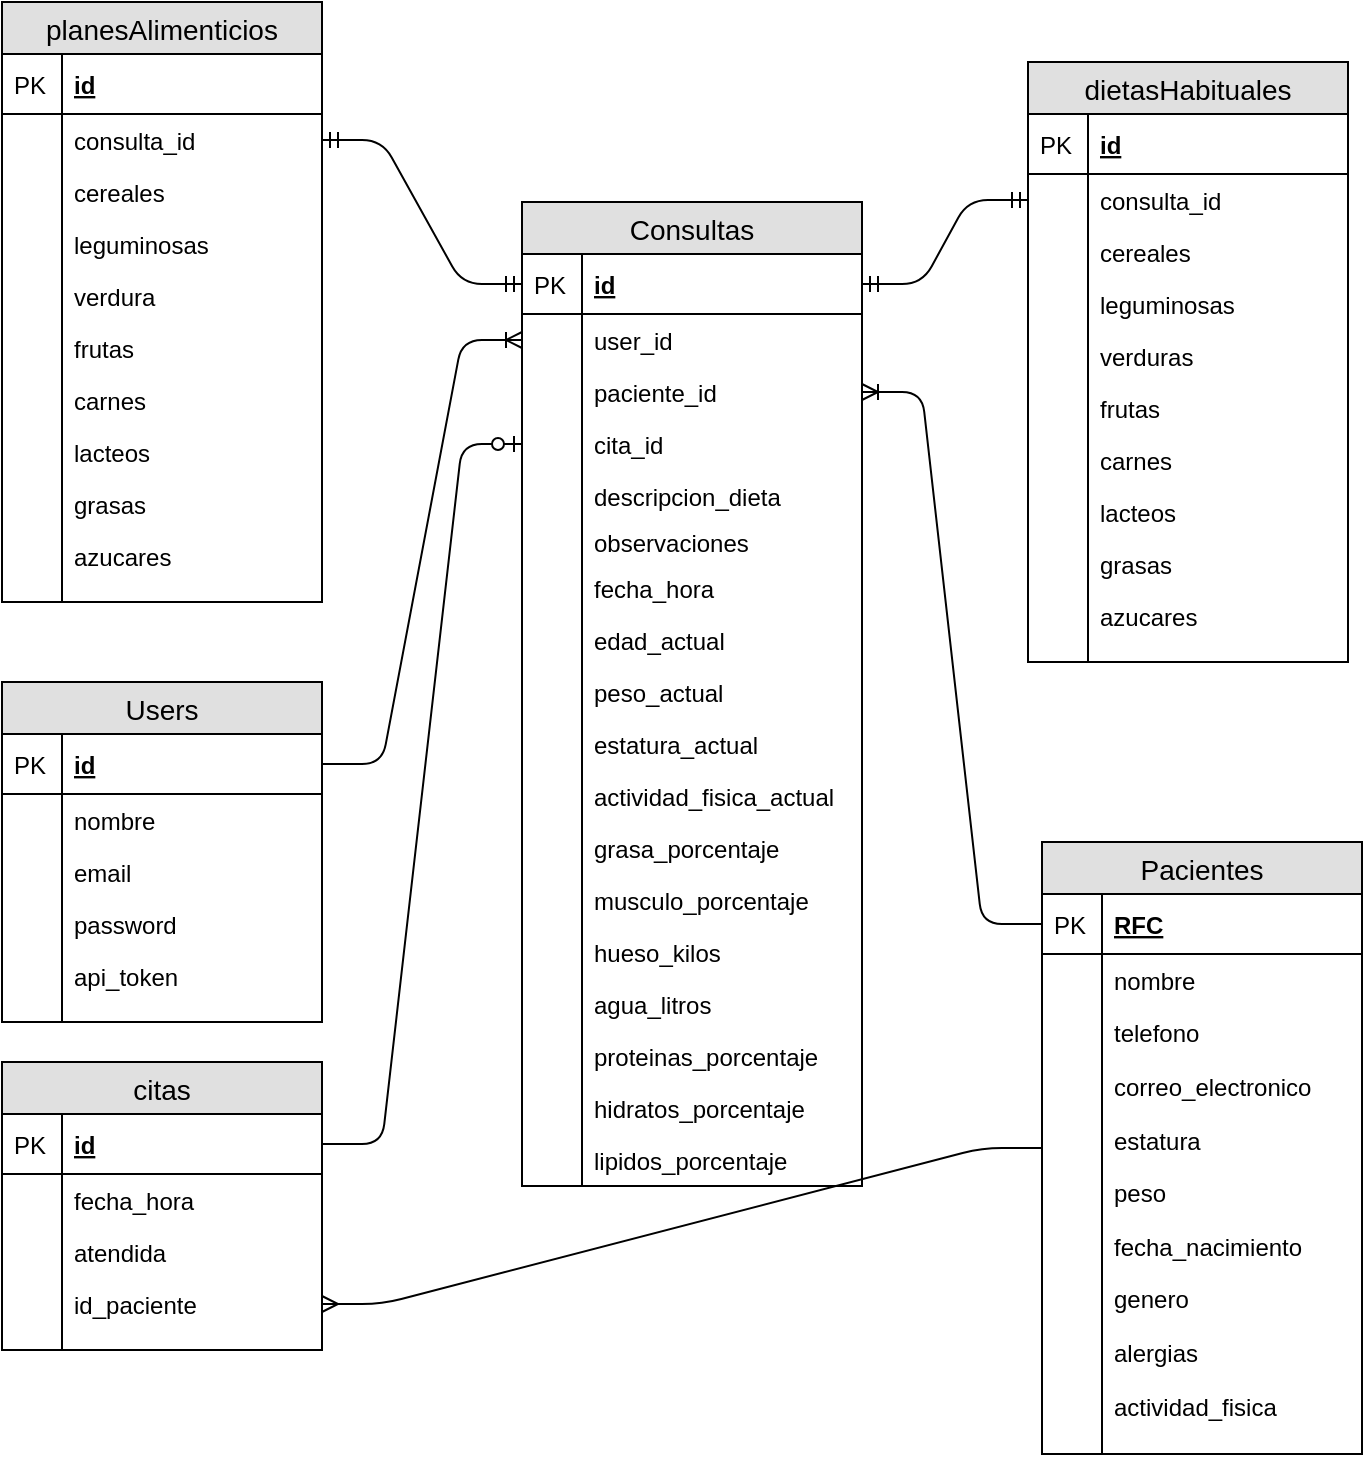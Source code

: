 <mxfile version="12.4.7" type="gitlab">
  <diagram id="oVE6bmWussB_9HKteIKD" name="Page-1">
    <mxGraphModel dx="868" dy="492" grid="1" gridSize="10" guides="1" tooltips="1" connect="1" arrows="1" fold="1" page="1" pageScale="1" pageWidth="827" pageHeight="1169" math="0" shadow="0">
      <root>
        <mxCell id="0"/>
        <mxCell id="1" parent="0"/>
        <mxCell id="abFm9yk0dOPrLD0_e7VD-5" value="Users" style="swimlane;fontStyle=0;childLayout=stackLayout;horizontal=1;startSize=26;fillColor=#e0e0e0;horizontalStack=0;resizeParent=1;resizeParentMax=0;resizeLast=0;collapsible=1;marginBottom=0;swimlaneFillColor=#ffffff;align=center;fontSize=14;" parent="1" vertex="1">
          <mxGeometry x="120" y="350" width="160" height="170" as="geometry"/>
        </mxCell>
        <mxCell id="abFm9yk0dOPrLD0_e7VD-6" value="id" style="shape=partialRectangle;top=0;left=0;right=0;bottom=1;align=left;verticalAlign=middle;fillColor=none;spacingLeft=34;spacingRight=4;overflow=hidden;rotatable=0;points=[[0,0.5],[1,0.5]];portConstraint=eastwest;dropTarget=0;fontStyle=5;fontSize=12;" parent="abFm9yk0dOPrLD0_e7VD-5" vertex="1">
          <mxGeometry y="26" width="160" height="30" as="geometry"/>
        </mxCell>
        <mxCell id="abFm9yk0dOPrLD0_e7VD-7" value="PK" style="shape=partialRectangle;top=0;left=0;bottom=0;fillColor=none;align=left;verticalAlign=middle;spacingLeft=4;spacingRight=4;overflow=hidden;rotatable=0;points=[];portConstraint=eastwest;part=1;fontSize=12;" parent="abFm9yk0dOPrLD0_e7VD-6" vertex="1" connectable="0">
          <mxGeometry width="30" height="30" as="geometry"/>
        </mxCell>
        <mxCell id="abFm9yk0dOPrLD0_e7VD-8" value="nombre" style="shape=partialRectangle;top=0;left=0;right=0;bottom=0;align=left;verticalAlign=top;fillColor=none;spacingLeft=34;spacingRight=4;overflow=hidden;rotatable=0;points=[[0,0.5],[1,0.5]];portConstraint=eastwest;dropTarget=0;fontSize=12;" parent="abFm9yk0dOPrLD0_e7VD-5" vertex="1">
          <mxGeometry y="56" width="160" height="26" as="geometry"/>
        </mxCell>
        <mxCell id="abFm9yk0dOPrLD0_e7VD-9" value="" style="shape=partialRectangle;top=0;left=0;bottom=0;fillColor=none;align=left;verticalAlign=top;spacingLeft=4;spacingRight=4;overflow=hidden;rotatable=0;points=[];portConstraint=eastwest;part=1;fontSize=12;" parent="abFm9yk0dOPrLD0_e7VD-8" vertex="1" connectable="0">
          <mxGeometry width="30" height="26" as="geometry"/>
        </mxCell>
        <mxCell id="abFm9yk0dOPrLD0_e7VD-10" value="email" style="shape=partialRectangle;top=0;left=0;right=0;bottom=0;align=left;verticalAlign=top;fillColor=none;spacingLeft=34;spacingRight=4;overflow=hidden;rotatable=0;points=[[0,0.5],[1,0.5]];portConstraint=eastwest;dropTarget=0;fontSize=12;" parent="abFm9yk0dOPrLD0_e7VD-5" vertex="1">
          <mxGeometry y="82" width="160" height="26" as="geometry"/>
        </mxCell>
        <mxCell id="abFm9yk0dOPrLD0_e7VD-11" value="" style="shape=partialRectangle;top=0;left=0;bottom=0;fillColor=none;align=left;verticalAlign=top;spacingLeft=4;spacingRight=4;overflow=hidden;rotatable=0;points=[];portConstraint=eastwest;part=1;fontSize=12;" parent="abFm9yk0dOPrLD0_e7VD-10" vertex="1" connectable="0">
          <mxGeometry width="30" height="26" as="geometry"/>
        </mxCell>
        <mxCell id="abFm9yk0dOPrLD0_e7VD-16" value="password" style="shape=partialRectangle;top=0;left=0;right=0;bottom=0;align=left;verticalAlign=top;fillColor=none;spacingLeft=34;spacingRight=4;overflow=hidden;rotatable=0;points=[[0,0.5],[1,0.5]];portConstraint=eastwest;dropTarget=0;fontSize=12;" parent="abFm9yk0dOPrLD0_e7VD-5" vertex="1">
          <mxGeometry y="108" width="160" height="26" as="geometry"/>
        </mxCell>
        <mxCell id="abFm9yk0dOPrLD0_e7VD-17" value="" style="shape=partialRectangle;top=0;left=0;bottom=0;fillColor=none;align=left;verticalAlign=top;spacingLeft=4;spacingRight=4;overflow=hidden;rotatable=0;points=[];portConstraint=eastwest;part=1;fontSize=12;" parent="abFm9yk0dOPrLD0_e7VD-16" vertex="1" connectable="0">
          <mxGeometry width="30" height="26" as="geometry"/>
        </mxCell>
        <mxCell id="abFm9yk0dOPrLD0_e7VD-12" value="api_token" style="shape=partialRectangle;top=0;left=0;right=0;bottom=0;align=left;verticalAlign=top;fillColor=none;spacingLeft=34;spacingRight=4;overflow=hidden;rotatable=0;points=[[0,0.5],[1,0.5]];portConstraint=eastwest;dropTarget=0;fontSize=12;" parent="abFm9yk0dOPrLD0_e7VD-5" vertex="1">
          <mxGeometry y="134" width="160" height="26" as="geometry"/>
        </mxCell>
        <mxCell id="abFm9yk0dOPrLD0_e7VD-13" value="" style="shape=partialRectangle;top=0;left=0;bottom=0;fillColor=none;align=left;verticalAlign=top;spacingLeft=4;spacingRight=4;overflow=hidden;rotatable=0;points=[];portConstraint=eastwest;part=1;fontSize=12;" parent="abFm9yk0dOPrLD0_e7VD-12" vertex="1" connectable="0">
          <mxGeometry width="30" height="26" as="geometry"/>
        </mxCell>
        <mxCell id="abFm9yk0dOPrLD0_e7VD-14" value="" style="shape=partialRectangle;top=0;left=0;right=0;bottom=0;align=left;verticalAlign=top;fillColor=none;spacingLeft=34;spacingRight=4;overflow=hidden;rotatable=0;points=[[0,0.5],[1,0.5]];portConstraint=eastwest;dropTarget=0;fontSize=12;" parent="abFm9yk0dOPrLD0_e7VD-5" vertex="1">
          <mxGeometry y="160" width="160" height="10" as="geometry"/>
        </mxCell>
        <mxCell id="abFm9yk0dOPrLD0_e7VD-15" value="" style="shape=partialRectangle;top=0;left=0;bottom=0;fillColor=none;align=left;verticalAlign=top;spacingLeft=4;spacingRight=4;overflow=hidden;rotatable=0;points=[];portConstraint=eastwest;part=1;fontSize=12;" parent="abFm9yk0dOPrLD0_e7VD-14" vertex="1" connectable="0">
          <mxGeometry width="30" height="10" as="geometry"/>
        </mxCell>
        <mxCell id="abFm9yk0dOPrLD0_e7VD-18" value="Pacientes" style="swimlane;fontStyle=0;childLayout=stackLayout;horizontal=1;startSize=26;fillColor=#e0e0e0;horizontalStack=0;resizeParent=1;resizeParentMax=0;resizeLast=0;collapsible=1;marginBottom=0;swimlaneFillColor=#ffffff;align=center;fontSize=14;" parent="1" vertex="1">
          <mxGeometry x="640" y="430" width="160" height="306" as="geometry"/>
        </mxCell>
        <mxCell id="abFm9yk0dOPrLD0_e7VD-19" value="RFC" style="shape=partialRectangle;top=0;left=0;right=0;bottom=1;align=left;verticalAlign=middle;fillColor=none;spacingLeft=34;spacingRight=4;overflow=hidden;rotatable=0;points=[[0,0.5],[1,0.5]];portConstraint=eastwest;dropTarget=0;fontStyle=5;fontSize=12;" parent="abFm9yk0dOPrLD0_e7VD-18" vertex="1">
          <mxGeometry y="26" width="160" height="30" as="geometry"/>
        </mxCell>
        <mxCell id="abFm9yk0dOPrLD0_e7VD-20" value="PK" style="shape=partialRectangle;top=0;left=0;bottom=0;fillColor=none;align=left;verticalAlign=middle;spacingLeft=4;spacingRight=4;overflow=hidden;rotatable=0;points=[];portConstraint=eastwest;part=1;fontSize=12;" parent="abFm9yk0dOPrLD0_e7VD-19" vertex="1" connectable="0">
          <mxGeometry width="30" height="30" as="geometry"/>
        </mxCell>
        <mxCell id="abFm9yk0dOPrLD0_e7VD-21" value="nombre" style="shape=partialRectangle;top=0;left=0;right=0;bottom=0;align=left;verticalAlign=top;fillColor=none;spacingLeft=34;spacingRight=4;overflow=hidden;rotatable=0;points=[[0,0.5],[1,0.5]];portConstraint=eastwest;dropTarget=0;fontSize=12;" parent="abFm9yk0dOPrLD0_e7VD-18" vertex="1">
          <mxGeometry y="56" width="160" height="26" as="geometry"/>
        </mxCell>
        <mxCell id="abFm9yk0dOPrLD0_e7VD-22" value="" style="shape=partialRectangle;top=0;left=0;bottom=0;fillColor=none;align=left;verticalAlign=top;spacingLeft=4;spacingRight=4;overflow=hidden;rotatable=0;points=[];portConstraint=eastwest;part=1;fontSize=12;" parent="abFm9yk0dOPrLD0_e7VD-21" vertex="1" connectable="0">
          <mxGeometry width="30" height="26" as="geometry"/>
        </mxCell>
        <mxCell id="xMoSomRNT0wjGnmB1qVc-29" value="telefono" style="shape=partialRectangle;top=0;left=0;right=0;bottom=0;align=left;verticalAlign=top;fillColor=none;spacingLeft=34;spacingRight=4;overflow=hidden;rotatable=0;points=[[0,0.5],[1,0.5]];portConstraint=eastwest;dropTarget=0;fontSize=12;" parent="abFm9yk0dOPrLD0_e7VD-18" vertex="1">
          <mxGeometry y="82" width="160" height="27" as="geometry"/>
        </mxCell>
        <mxCell id="xMoSomRNT0wjGnmB1qVc-30" value="" style="shape=partialRectangle;top=0;left=0;bottom=0;fillColor=none;align=left;verticalAlign=top;spacingLeft=4;spacingRight=4;overflow=hidden;rotatable=0;points=[];portConstraint=eastwest;part=1;fontSize=12;" parent="xMoSomRNT0wjGnmB1qVc-29" vertex="1" connectable="0">
          <mxGeometry width="30" height="26" as="geometry"/>
        </mxCell>
        <mxCell id="xMoSomRNT0wjGnmB1qVc-31" value="correo_electronico" style="shape=partialRectangle;top=0;left=0;right=0;bottom=0;align=left;verticalAlign=top;fillColor=none;spacingLeft=34;spacingRight=4;overflow=hidden;rotatable=0;points=[[0,0.5],[1,0.5]];portConstraint=eastwest;dropTarget=0;fontSize=12;" parent="abFm9yk0dOPrLD0_e7VD-18" vertex="1">
          <mxGeometry y="109" width="160" height="27" as="geometry"/>
        </mxCell>
        <mxCell id="xMoSomRNT0wjGnmB1qVc-32" value="" style="shape=partialRectangle;top=0;left=0;bottom=0;fillColor=none;align=left;verticalAlign=top;spacingLeft=4;spacingRight=4;overflow=hidden;rotatable=0;points=[];portConstraint=eastwest;part=1;fontSize=12;" parent="xMoSomRNT0wjGnmB1qVc-31" vertex="1" connectable="0">
          <mxGeometry width="30" height="26" as="geometry"/>
        </mxCell>
        <mxCell id="abFm9yk0dOPrLD0_e7VD-23" value="estatura" style="shape=partialRectangle;top=0;left=0;right=0;bottom=0;align=left;verticalAlign=top;fillColor=none;spacingLeft=34;spacingRight=4;overflow=hidden;rotatable=0;points=[[0,0.5],[1,0.5]];portConstraint=eastwest;dropTarget=0;fontSize=12;" parent="abFm9yk0dOPrLD0_e7VD-18" vertex="1">
          <mxGeometry y="136" width="160" height="26" as="geometry"/>
        </mxCell>
        <mxCell id="abFm9yk0dOPrLD0_e7VD-24" value="" style="shape=partialRectangle;top=0;left=0;bottom=0;fillColor=none;align=left;verticalAlign=top;spacingLeft=4;spacingRight=4;overflow=hidden;rotatable=0;points=[];portConstraint=eastwest;part=1;fontSize=12;" parent="abFm9yk0dOPrLD0_e7VD-23" vertex="1" connectable="0">
          <mxGeometry width="30" height="26" as="geometry"/>
        </mxCell>
        <mxCell id="abFm9yk0dOPrLD0_e7VD-25" value="peso" style="shape=partialRectangle;top=0;left=0;right=0;bottom=0;align=left;verticalAlign=top;fillColor=none;spacingLeft=34;spacingRight=4;overflow=hidden;rotatable=0;points=[[0,0.5],[1,0.5]];portConstraint=eastwest;dropTarget=0;fontSize=12;" parent="abFm9yk0dOPrLD0_e7VD-18" vertex="1">
          <mxGeometry y="162" width="160" height="27" as="geometry"/>
        </mxCell>
        <mxCell id="abFm9yk0dOPrLD0_e7VD-26" value="" style="shape=partialRectangle;top=0;left=0;bottom=0;fillColor=none;align=left;verticalAlign=top;spacingLeft=4;spacingRight=4;overflow=hidden;rotatable=0;points=[];portConstraint=eastwest;part=1;fontSize=12;" parent="abFm9yk0dOPrLD0_e7VD-25" vertex="1" connectable="0">
          <mxGeometry width="30" height="26" as="geometry"/>
        </mxCell>
        <mxCell id="abFm9yk0dOPrLD0_e7VD-54" value="fecha_nacimiento" style="shape=partialRectangle;top=0;left=0;right=0;bottom=0;align=left;verticalAlign=top;fillColor=none;spacingLeft=34;spacingRight=4;overflow=hidden;rotatable=0;points=[[0,0.5],[1,0.5]];portConstraint=eastwest;dropTarget=0;fontSize=12;" parent="abFm9yk0dOPrLD0_e7VD-18" vertex="1">
          <mxGeometry y="189" width="160" height="26" as="geometry"/>
        </mxCell>
        <mxCell id="abFm9yk0dOPrLD0_e7VD-55" value="" style="shape=partialRectangle;top=0;left=0;bottom=0;fillColor=none;align=left;verticalAlign=top;spacingLeft=4;spacingRight=4;overflow=hidden;rotatable=0;points=[];portConstraint=eastwest;part=1;fontSize=12;" parent="abFm9yk0dOPrLD0_e7VD-54" vertex="1" connectable="0">
          <mxGeometry width="30" height="26" as="geometry"/>
        </mxCell>
        <mxCell id="abFm9yk0dOPrLD0_e7VD-64" value="genero" style="shape=partialRectangle;top=0;left=0;right=0;bottom=0;align=left;verticalAlign=top;fillColor=none;spacingLeft=34;spacingRight=4;overflow=hidden;rotatable=0;points=[[0,0.5],[1,0.5]];portConstraint=eastwest;dropTarget=0;fontSize=12;" parent="abFm9yk0dOPrLD0_e7VD-18" vertex="1">
          <mxGeometry y="215" width="160" height="27" as="geometry"/>
        </mxCell>
        <mxCell id="abFm9yk0dOPrLD0_e7VD-65" value="" style="shape=partialRectangle;top=0;left=0;bottom=0;fillColor=none;align=left;verticalAlign=top;spacingLeft=4;spacingRight=4;overflow=hidden;rotatable=0;points=[];portConstraint=eastwest;part=1;fontSize=12;" parent="abFm9yk0dOPrLD0_e7VD-64" vertex="1" connectable="0">
          <mxGeometry width="30" height="26" as="geometry"/>
        </mxCell>
        <mxCell id="abFm9yk0dOPrLD0_e7VD-68" value="alergias" style="shape=partialRectangle;top=0;left=0;right=0;bottom=0;align=left;verticalAlign=top;fillColor=none;spacingLeft=34;spacingRight=4;overflow=hidden;rotatable=0;points=[[0,0.5],[1,0.5]];portConstraint=eastwest;dropTarget=0;fontSize=12;" parent="abFm9yk0dOPrLD0_e7VD-18" vertex="1">
          <mxGeometry y="242" width="160" height="27" as="geometry"/>
        </mxCell>
        <mxCell id="abFm9yk0dOPrLD0_e7VD-69" value="" style="shape=partialRectangle;top=0;left=0;bottom=0;fillColor=none;align=left;verticalAlign=top;spacingLeft=4;spacingRight=4;overflow=hidden;rotatable=0;points=[];portConstraint=eastwest;part=1;fontSize=12;" parent="abFm9yk0dOPrLD0_e7VD-68" vertex="1" connectable="0">
          <mxGeometry width="30" height="26" as="geometry"/>
        </mxCell>
        <mxCell id="abFm9yk0dOPrLD0_e7VD-70" value="actividad_fisica" style="shape=partialRectangle;top=0;left=0;right=0;bottom=0;align=left;verticalAlign=top;fillColor=none;spacingLeft=34;spacingRight=4;overflow=hidden;rotatable=0;points=[[0,0.5],[1,0.5]];portConstraint=eastwest;dropTarget=0;fontSize=12;" parent="abFm9yk0dOPrLD0_e7VD-18" vertex="1">
          <mxGeometry y="269" width="160" height="27" as="geometry"/>
        </mxCell>
        <mxCell id="abFm9yk0dOPrLD0_e7VD-71" value="" style="shape=partialRectangle;top=0;left=0;bottom=0;fillColor=none;align=left;verticalAlign=top;spacingLeft=4;spacingRight=4;overflow=hidden;rotatable=0;points=[];portConstraint=eastwest;part=1;fontSize=12;" parent="abFm9yk0dOPrLD0_e7VD-70" vertex="1" connectable="0">
          <mxGeometry width="30" height="26" as="geometry"/>
        </mxCell>
        <mxCell id="abFm9yk0dOPrLD0_e7VD-27" value="" style="shape=partialRectangle;top=0;left=0;right=0;bottom=0;align=left;verticalAlign=top;fillColor=none;spacingLeft=34;spacingRight=4;overflow=hidden;rotatable=0;points=[[0,0.5],[1,0.5]];portConstraint=eastwest;dropTarget=0;fontSize=12;" parent="abFm9yk0dOPrLD0_e7VD-18" vertex="1">
          <mxGeometry y="296" width="160" height="10" as="geometry"/>
        </mxCell>
        <mxCell id="abFm9yk0dOPrLD0_e7VD-28" value="" style="shape=partialRectangle;top=0;left=0;bottom=0;fillColor=none;align=left;verticalAlign=top;spacingLeft=4;spacingRight=4;overflow=hidden;rotatable=0;points=[];portConstraint=eastwest;part=1;fontSize=12;" parent="abFm9yk0dOPrLD0_e7VD-27" vertex="1" connectable="0">
          <mxGeometry width="30" height="10" as="geometry"/>
        </mxCell>
        <mxCell id="abFm9yk0dOPrLD0_e7VD-29" value="citas" style="swimlane;fontStyle=0;childLayout=stackLayout;horizontal=1;startSize=26;fillColor=#e0e0e0;horizontalStack=0;resizeParent=1;resizeParentMax=0;resizeLast=0;collapsible=1;marginBottom=0;swimlaneFillColor=#ffffff;align=center;fontSize=14;" parent="1" vertex="1">
          <mxGeometry x="120" y="540" width="160" height="144" as="geometry"/>
        </mxCell>
        <mxCell id="abFm9yk0dOPrLD0_e7VD-30" value="id" style="shape=partialRectangle;top=0;left=0;right=0;bottom=1;align=left;verticalAlign=middle;fillColor=none;spacingLeft=34;spacingRight=4;overflow=hidden;rotatable=0;points=[[0,0.5],[1,0.5]];portConstraint=eastwest;dropTarget=0;fontStyle=5;fontSize=12;" parent="abFm9yk0dOPrLD0_e7VD-29" vertex="1">
          <mxGeometry y="26" width="160" height="30" as="geometry"/>
        </mxCell>
        <mxCell id="abFm9yk0dOPrLD0_e7VD-31" value="PK" style="shape=partialRectangle;top=0;left=0;bottom=0;fillColor=none;align=left;verticalAlign=middle;spacingLeft=4;spacingRight=4;overflow=hidden;rotatable=0;points=[];portConstraint=eastwest;part=1;fontSize=12;" parent="abFm9yk0dOPrLD0_e7VD-30" vertex="1" connectable="0">
          <mxGeometry width="30" height="30" as="geometry"/>
        </mxCell>
        <mxCell id="abFm9yk0dOPrLD0_e7VD-32" value="fecha_hora" style="shape=partialRectangle;top=0;left=0;right=0;bottom=0;align=left;verticalAlign=top;fillColor=none;spacingLeft=34;spacingRight=4;overflow=hidden;rotatable=0;points=[[0,0.5],[1,0.5]];portConstraint=eastwest;dropTarget=0;fontSize=12;" parent="abFm9yk0dOPrLD0_e7VD-29" vertex="1">
          <mxGeometry y="56" width="160" height="26" as="geometry"/>
        </mxCell>
        <mxCell id="abFm9yk0dOPrLD0_e7VD-33" value="" style="shape=partialRectangle;top=0;left=0;bottom=0;fillColor=none;align=left;verticalAlign=top;spacingLeft=4;spacingRight=4;overflow=hidden;rotatable=0;points=[];portConstraint=eastwest;part=1;fontSize=12;" parent="abFm9yk0dOPrLD0_e7VD-32" vertex="1" connectable="0">
          <mxGeometry width="30" height="26" as="geometry"/>
        </mxCell>
        <mxCell id="omJxepyDK9sCQlwdt8Rg-1" value="atendida" style="shape=partialRectangle;top=0;left=0;right=0;bottom=0;align=left;verticalAlign=top;fillColor=none;spacingLeft=34;spacingRight=4;overflow=hidden;rotatable=0;points=[[0,0.5],[1,0.5]];portConstraint=eastwest;dropTarget=0;fontSize=12;" parent="abFm9yk0dOPrLD0_e7VD-29" vertex="1">
          <mxGeometry y="82" width="160" height="26" as="geometry"/>
        </mxCell>
        <mxCell id="omJxepyDK9sCQlwdt8Rg-2" value="" style="shape=partialRectangle;top=0;left=0;bottom=0;fillColor=none;align=left;verticalAlign=top;spacingLeft=4;spacingRight=4;overflow=hidden;rotatable=0;points=[];portConstraint=eastwest;part=1;fontSize=12;" parent="omJxepyDK9sCQlwdt8Rg-1" vertex="1" connectable="0">
          <mxGeometry width="30" height="26" as="geometry"/>
        </mxCell>
        <mxCell id="abFm9yk0dOPrLD0_e7VD-34" value="id_paciente" style="shape=partialRectangle;top=0;left=0;right=0;bottom=0;align=left;verticalAlign=top;fillColor=none;spacingLeft=34;spacingRight=4;overflow=hidden;rotatable=0;points=[[0,0.5],[1,0.5]];portConstraint=eastwest;dropTarget=0;fontSize=12;" parent="abFm9yk0dOPrLD0_e7VD-29" vertex="1">
          <mxGeometry y="108" width="160" height="26" as="geometry"/>
        </mxCell>
        <mxCell id="abFm9yk0dOPrLD0_e7VD-35" value="" style="shape=partialRectangle;top=0;left=0;bottom=0;fillColor=none;align=left;verticalAlign=top;spacingLeft=4;spacingRight=4;overflow=hidden;rotatable=0;points=[];portConstraint=eastwest;part=1;fontSize=12;" parent="abFm9yk0dOPrLD0_e7VD-34" vertex="1" connectable="0">
          <mxGeometry width="30" height="26" as="geometry"/>
        </mxCell>
        <mxCell id="abFm9yk0dOPrLD0_e7VD-38" value="" style="shape=partialRectangle;top=0;left=0;right=0;bottom=0;align=left;verticalAlign=top;fillColor=none;spacingLeft=34;spacingRight=4;overflow=hidden;rotatable=0;points=[[0,0.5],[1,0.5]];portConstraint=eastwest;dropTarget=0;fontSize=12;" parent="abFm9yk0dOPrLD0_e7VD-29" vertex="1">
          <mxGeometry y="134" width="160" height="10" as="geometry"/>
        </mxCell>
        <mxCell id="abFm9yk0dOPrLD0_e7VD-39" value="" style="shape=partialRectangle;top=0;left=0;bottom=0;fillColor=none;align=left;verticalAlign=top;spacingLeft=4;spacingRight=4;overflow=hidden;rotatable=0;points=[];portConstraint=eastwest;part=1;fontSize=12;" parent="abFm9yk0dOPrLD0_e7VD-38" vertex="1" connectable="0">
          <mxGeometry width="30" height="10" as="geometry"/>
        </mxCell>
        <mxCell id="abFm9yk0dOPrLD0_e7VD-40" value="Consultas" style="swimlane;fontStyle=0;childLayout=stackLayout;horizontal=1;startSize=26;fillColor=#e0e0e0;horizontalStack=0;resizeParent=1;resizeParentMax=0;resizeLast=0;collapsible=1;marginBottom=0;swimlaneFillColor=#ffffff;align=center;fontSize=14;" parent="1" vertex="1">
          <mxGeometry x="380" y="110" width="170" height="492" as="geometry"/>
        </mxCell>
        <mxCell id="abFm9yk0dOPrLD0_e7VD-41" value="id" style="shape=partialRectangle;top=0;left=0;right=0;bottom=1;align=left;verticalAlign=middle;fillColor=none;spacingLeft=34;spacingRight=4;overflow=hidden;rotatable=0;points=[[0,0.5],[1,0.5]];portConstraint=eastwest;dropTarget=0;fontStyle=5;fontSize=12;" parent="abFm9yk0dOPrLD0_e7VD-40" vertex="1">
          <mxGeometry y="26" width="170" height="30" as="geometry"/>
        </mxCell>
        <mxCell id="abFm9yk0dOPrLD0_e7VD-42" value="PK" style="shape=partialRectangle;top=0;left=0;bottom=0;fillColor=none;align=left;verticalAlign=middle;spacingLeft=4;spacingRight=4;overflow=hidden;rotatable=0;points=[];portConstraint=eastwest;part=1;fontSize=12;" parent="abFm9yk0dOPrLD0_e7VD-41" vertex="1" connectable="0">
          <mxGeometry width="30" height="30" as="geometry"/>
        </mxCell>
        <mxCell id="abFm9yk0dOPrLD0_e7VD-43" value="user_id" style="shape=partialRectangle;top=0;left=0;right=0;bottom=0;align=left;verticalAlign=top;fillColor=none;spacingLeft=34;spacingRight=4;overflow=hidden;rotatable=0;points=[[0,0.5],[1,0.5]];portConstraint=eastwest;dropTarget=0;fontSize=12;" parent="abFm9yk0dOPrLD0_e7VD-40" vertex="1">
          <mxGeometry y="56" width="170" height="26" as="geometry"/>
        </mxCell>
        <mxCell id="abFm9yk0dOPrLD0_e7VD-44" value="" style="shape=partialRectangle;top=0;left=0;bottom=0;fillColor=none;align=left;verticalAlign=top;spacingLeft=4;spacingRight=4;overflow=hidden;rotatable=0;points=[];portConstraint=eastwest;part=1;fontSize=12;" parent="abFm9yk0dOPrLD0_e7VD-43" vertex="1" connectable="0">
          <mxGeometry width="30" height="26" as="geometry"/>
        </mxCell>
        <mxCell id="abFm9yk0dOPrLD0_e7VD-45" value="paciente_id" style="shape=partialRectangle;top=0;left=0;right=0;bottom=0;align=left;verticalAlign=top;fillColor=none;spacingLeft=34;spacingRight=4;overflow=hidden;rotatable=0;points=[[0,0.5],[1,0.5]];portConstraint=eastwest;dropTarget=0;fontSize=12;" parent="abFm9yk0dOPrLD0_e7VD-40" vertex="1">
          <mxGeometry y="82" width="170" height="26" as="geometry"/>
        </mxCell>
        <mxCell id="abFm9yk0dOPrLD0_e7VD-46" value="" style="shape=partialRectangle;top=0;left=0;bottom=0;fillColor=none;align=left;verticalAlign=top;spacingLeft=4;spacingRight=4;overflow=hidden;rotatable=0;points=[];portConstraint=eastwest;part=1;fontSize=12;" parent="abFm9yk0dOPrLD0_e7VD-45" vertex="1" connectable="0">
          <mxGeometry width="30" height="26" as="geometry"/>
        </mxCell>
        <mxCell id="abFm9yk0dOPrLD0_e7VD-47" value="cita_id" style="shape=partialRectangle;top=0;left=0;right=0;bottom=0;align=left;verticalAlign=top;fillColor=none;spacingLeft=34;spacingRight=4;overflow=hidden;rotatable=0;points=[[0,0.5],[1,0.5]];portConstraint=eastwest;dropTarget=0;fontSize=12;" parent="abFm9yk0dOPrLD0_e7VD-40" vertex="1">
          <mxGeometry y="108" width="170" height="26" as="geometry"/>
        </mxCell>
        <mxCell id="abFm9yk0dOPrLD0_e7VD-48" value="" style="shape=partialRectangle;top=0;left=0;bottom=0;fillColor=none;align=left;verticalAlign=top;spacingLeft=4;spacingRight=4;overflow=hidden;rotatable=0;points=[];portConstraint=eastwest;part=1;fontSize=12;" parent="abFm9yk0dOPrLD0_e7VD-47" vertex="1" connectable="0">
          <mxGeometry width="30" height="26" as="geometry"/>
        </mxCell>
        <mxCell id="og-kodhbtXQOgZA4qNrD-9" value="descripcion_dieta" style="shape=partialRectangle;top=0;left=0;right=0;bottom=0;align=left;verticalAlign=top;fillColor=none;spacingLeft=34;spacingRight=4;overflow=hidden;rotatable=0;points=[[0,0.5],[1,0.5]];portConstraint=eastwest;dropTarget=0;fontSize=12;" parent="abFm9yk0dOPrLD0_e7VD-40" vertex="1">
          <mxGeometry y="134" width="170" height="23" as="geometry"/>
        </mxCell>
        <mxCell id="og-kodhbtXQOgZA4qNrD-10" value="" style="shape=partialRectangle;top=0;left=0;bottom=0;fillColor=none;align=left;verticalAlign=top;spacingLeft=4;spacingRight=4;overflow=hidden;rotatable=0;points=[];portConstraint=eastwest;part=1;fontSize=12;" parent="og-kodhbtXQOgZA4qNrD-9" vertex="1" connectable="0">
          <mxGeometry width="30" height="26" as="geometry"/>
        </mxCell>
        <mxCell id="abFm9yk0dOPrLD0_e7VD-74" value="observaciones" style="shape=partialRectangle;top=0;left=0;right=0;bottom=0;align=left;verticalAlign=top;fillColor=none;spacingLeft=34;spacingRight=4;overflow=hidden;rotatable=0;points=[[0,0.5],[1,0.5]];portConstraint=eastwest;dropTarget=0;fontSize=12;" parent="abFm9yk0dOPrLD0_e7VD-40" vertex="1">
          <mxGeometry y="157" width="170" height="23" as="geometry"/>
        </mxCell>
        <mxCell id="abFm9yk0dOPrLD0_e7VD-75" value="" style="shape=partialRectangle;top=0;left=0;bottom=0;fillColor=none;align=left;verticalAlign=top;spacingLeft=4;spacingRight=4;overflow=hidden;rotatable=0;points=[];portConstraint=eastwest;part=1;fontSize=12;" parent="abFm9yk0dOPrLD0_e7VD-74" vertex="1" connectable="0">
          <mxGeometry width="30" height="26" as="geometry"/>
        </mxCell>
        <mxCell id="abFm9yk0dOPrLD0_e7VD-80" value="fecha_hora" style="shape=partialRectangle;top=0;left=0;right=0;bottom=0;align=left;verticalAlign=top;fillColor=none;spacingLeft=34;spacingRight=4;overflow=hidden;rotatable=0;points=[[0,0.5],[1,0.5]];portConstraint=eastwest;dropTarget=0;fontSize=12;" parent="abFm9yk0dOPrLD0_e7VD-40" vertex="1">
          <mxGeometry y="180" width="170" height="26" as="geometry"/>
        </mxCell>
        <mxCell id="abFm9yk0dOPrLD0_e7VD-81" value="" style="shape=partialRectangle;top=0;left=0;bottom=0;fillColor=none;align=left;verticalAlign=top;spacingLeft=4;spacingRight=4;overflow=hidden;rotatable=0;points=[];portConstraint=eastwest;part=1;fontSize=12;" parent="abFm9yk0dOPrLD0_e7VD-80" vertex="1" connectable="0">
          <mxGeometry width="30" height="26" as="geometry"/>
        </mxCell>
        <mxCell id="og-kodhbtXQOgZA4qNrD-1" value="edad_actual" style="shape=partialRectangle;top=0;left=0;right=0;bottom=0;align=left;verticalAlign=top;fillColor=none;spacingLeft=34;spacingRight=4;overflow=hidden;rotatable=0;points=[[0,0.5],[1,0.5]];portConstraint=eastwest;dropTarget=0;fontSize=12;" parent="abFm9yk0dOPrLD0_e7VD-40" vertex="1">
          <mxGeometry y="206" width="170" height="26" as="geometry"/>
        </mxCell>
        <mxCell id="og-kodhbtXQOgZA4qNrD-2" value="" style="shape=partialRectangle;top=0;left=0;bottom=0;fillColor=none;align=left;verticalAlign=top;spacingLeft=4;spacingRight=4;overflow=hidden;rotatable=0;points=[];portConstraint=eastwest;part=1;fontSize=12;" parent="og-kodhbtXQOgZA4qNrD-1" vertex="1" connectable="0">
          <mxGeometry width="30" height="26" as="geometry"/>
        </mxCell>
        <mxCell id="og-kodhbtXQOgZA4qNrD-5" value="peso_actual" style="shape=partialRectangle;top=0;left=0;right=0;bottom=0;align=left;verticalAlign=top;fillColor=none;spacingLeft=34;spacingRight=4;overflow=hidden;rotatable=0;points=[[0,0.5],[1,0.5]];portConstraint=eastwest;dropTarget=0;fontSize=12;" parent="abFm9yk0dOPrLD0_e7VD-40" vertex="1">
          <mxGeometry y="232" width="170" height="26" as="geometry"/>
        </mxCell>
        <mxCell id="og-kodhbtXQOgZA4qNrD-6" value="" style="shape=partialRectangle;top=0;left=0;bottom=0;fillColor=none;align=left;verticalAlign=top;spacingLeft=4;spacingRight=4;overflow=hidden;rotatable=0;points=[];portConstraint=eastwest;part=1;fontSize=12;" parent="og-kodhbtXQOgZA4qNrD-5" vertex="1" connectable="0">
          <mxGeometry width="30" height="26" as="geometry"/>
        </mxCell>
        <mxCell id="og-kodhbtXQOgZA4qNrD-3" value="estatura_actual" style="shape=partialRectangle;top=0;left=0;right=0;bottom=0;align=left;verticalAlign=top;fillColor=none;spacingLeft=34;spacingRight=4;overflow=hidden;rotatable=0;points=[[0,0.5],[1,0.5]];portConstraint=eastwest;dropTarget=0;fontSize=12;" parent="abFm9yk0dOPrLD0_e7VD-40" vertex="1">
          <mxGeometry y="258" width="170" height="26" as="geometry"/>
        </mxCell>
        <mxCell id="og-kodhbtXQOgZA4qNrD-4" value="" style="shape=partialRectangle;top=0;left=0;bottom=0;fillColor=none;align=left;verticalAlign=top;spacingLeft=4;spacingRight=4;overflow=hidden;rotatable=0;points=[];portConstraint=eastwest;part=1;fontSize=12;" parent="og-kodhbtXQOgZA4qNrD-3" vertex="1" connectable="0">
          <mxGeometry width="30" height="26" as="geometry"/>
        </mxCell>
        <mxCell id="og-kodhbtXQOgZA4qNrD-7" value="actividad_fisica_actual" style="shape=partialRectangle;top=0;left=0;right=0;bottom=0;align=left;verticalAlign=top;fillColor=none;spacingLeft=34;spacingRight=4;overflow=hidden;rotatable=0;points=[[0,0.5],[1,0.5]];portConstraint=eastwest;dropTarget=0;fontSize=12;" parent="abFm9yk0dOPrLD0_e7VD-40" vertex="1">
          <mxGeometry y="284" width="170" height="26" as="geometry"/>
        </mxCell>
        <mxCell id="og-kodhbtXQOgZA4qNrD-8" value="" style="shape=partialRectangle;top=0;left=0;bottom=0;fillColor=none;align=left;verticalAlign=top;spacingLeft=4;spacingRight=4;overflow=hidden;rotatable=0;points=[];portConstraint=eastwest;part=1;fontSize=12;" parent="og-kodhbtXQOgZA4qNrD-7" vertex="1" connectable="0">
          <mxGeometry width="30" height="26" as="geometry"/>
        </mxCell>
        <mxCell id="2s8YdPj9PMtGRqdCx3QO-5" value="grasa_porcentaje" style="shape=partialRectangle;top=0;left=0;right=0;bottom=0;align=left;verticalAlign=top;fillColor=none;spacingLeft=34;spacingRight=4;overflow=hidden;rotatable=0;points=[[0,0.5],[1,0.5]];portConstraint=eastwest;dropTarget=0;fontSize=12;" parent="abFm9yk0dOPrLD0_e7VD-40" vertex="1">
          <mxGeometry y="310" width="170" height="26" as="geometry"/>
        </mxCell>
        <mxCell id="2s8YdPj9PMtGRqdCx3QO-6" value="" style="shape=partialRectangle;top=0;left=0;bottom=0;fillColor=none;align=left;verticalAlign=top;spacingLeft=4;spacingRight=4;overflow=hidden;rotatable=0;points=[];portConstraint=eastwest;part=1;fontSize=12;" parent="2s8YdPj9PMtGRqdCx3QO-5" vertex="1" connectable="0">
          <mxGeometry width="30" height="26" as="geometry"/>
        </mxCell>
        <mxCell id="2s8YdPj9PMtGRqdCx3QO-1" value="musculo_porcentaje" style="shape=partialRectangle;top=0;left=0;right=0;bottom=0;align=left;verticalAlign=top;fillColor=none;spacingLeft=34;spacingRight=4;overflow=hidden;rotatable=0;points=[[0,0.5],[1,0.5]];portConstraint=eastwest;dropTarget=0;fontSize=12;" parent="abFm9yk0dOPrLD0_e7VD-40" vertex="1">
          <mxGeometry y="336" width="170" height="26" as="geometry"/>
        </mxCell>
        <mxCell id="2s8YdPj9PMtGRqdCx3QO-2" value="" style="shape=partialRectangle;top=0;left=0;bottom=0;fillColor=none;align=left;verticalAlign=top;spacingLeft=4;spacingRight=4;overflow=hidden;rotatable=0;points=[];portConstraint=eastwest;part=1;fontSize=12;" parent="2s8YdPj9PMtGRqdCx3QO-1" vertex="1" connectable="0">
          <mxGeometry width="30" height="26" as="geometry"/>
        </mxCell>
        <mxCell id="2s8YdPj9PMtGRqdCx3QO-3" value="hueso_kilos" style="shape=partialRectangle;top=0;left=0;right=0;bottom=0;align=left;verticalAlign=top;fillColor=none;spacingLeft=34;spacingRight=4;overflow=hidden;rotatable=0;points=[[0,0.5],[1,0.5]];portConstraint=eastwest;dropTarget=0;fontSize=12;" parent="abFm9yk0dOPrLD0_e7VD-40" vertex="1">
          <mxGeometry y="362" width="170" height="26" as="geometry"/>
        </mxCell>
        <mxCell id="2s8YdPj9PMtGRqdCx3QO-4" value="" style="shape=partialRectangle;top=0;left=0;bottom=0;fillColor=none;align=left;verticalAlign=top;spacingLeft=4;spacingRight=4;overflow=hidden;rotatable=0;points=[];portConstraint=eastwest;part=1;fontSize=12;" parent="2s8YdPj9PMtGRqdCx3QO-3" vertex="1" connectable="0">
          <mxGeometry width="30" height="26" as="geometry"/>
        </mxCell>
        <mxCell id="2s8YdPj9PMtGRqdCx3QO-7" value="agua_litros" style="shape=partialRectangle;top=0;left=0;right=0;bottom=0;align=left;verticalAlign=top;fillColor=none;spacingLeft=34;spacingRight=4;overflow=hidden;rotatable=0;points=[[0,0.5],[1,0.5]];portConstraint=eastwest;dropTarget=0;fontSize=12;" parent="abFm9yk0dOPrLD0_e7VD-40" vertex="1">
          <mxGeometry y="388" width="170" height="26" as="geometry"/>
        </mxCell>
        <mxCell id="2s8YdPj9PMtGRqdCx3QO-8" value="" style="shape=partialRectangle;top=0;left=0;bottom=0;fillColor=none;align=left;verticalAlign=top;spacingLeft=4;spacingRight=4;overflow=hidden;rotatable=0;points=[];portConstraint=eastwest;part=1;fontSize=12;" parent="2s8YdPj9PMtGRqdCx3QO-7" vertex="1" connectable="0">
          <mxGeometry width="30" height="26" as="geometry"/>
        </mxCell>
        <mxCell id="vAoyn03S1e-QY3mQzIIS-1" value="proteinas_porcentaje" style="shape=partialRectangle;top=0;left=0;right=0;bottom=0;align=left;verticalAlign=top;fillColor=none;spacingLeft=34;spacingRight=4;overflow=hidden;rotatable=0;points=[[0,0.5],[1,0.5]];portConstraint=eastwest;dropTarget=0;fontSize=12;" vertex="1" parent="abFm9yk0dOPrLD0_e7VD-40">
          <mxGeometry y="414" width="170" height="26" as="geometry"/>
        </mxCell>
        <mxCell id="vAoyn03S1e-QY3mQzIIS-2" value="" style="shape=partialRectangle;top=0;left=0;bottom=0;fillColor=none;align=left;verticalAlign=top;spacingLeft=4;spacingRight=4;overflow=hidden;rotatable=0;points=[];portConstraint=eastwest;part=1;fontSize=12;" vertex="1" connectable="0" parent="vAoyn03S1e-QY3mQzIIS-1">
          <mxGeometry width="30" height="26" as="geometry"/>
        </mxCell>
        <mxCell id="vAoyn03S1e-QY3mQzIIS-3" value="hidratos_porcentaje" style="shape=partialRectangle;top=0;left=0;right=0;bottom=0;align=left;verticalAlign=top;fillColor=none;spacingLeft=34;spacingRight=4;overflow=hidden;rotatable=0;points=[[0,0.5],[1,0.5]];portConstraint=eastwest;dropTarget=0;fontSize=12;" vertex="1" parent="abFm9yk0dOPrLD0_e7VD-40">
          <mxGeometry y="440" width="170" height="26" as="geometry"/>
        </mxCell>
        <mxCell id="vAoyn03S1e-QY3mQzIIS-4" value="" style="shape=partialRectangle;top=0;left=0;bottom=0;fillColor=none;align=left;verticalAlign=top;spacingLeft=4;spacingRight=4;overflow=hidden;rotatable=0;points=[];portConstraint=eastwest;part=1;fontSize=12;" vertex="1" connectable="0" parent="vAoyn03S1e-QY3mQzIIS-3">
          <mxGeometry width="30" height="26" as="geometry"/>
        </mxCell>
        <mxCell id="vAoyn03S1e-QY3mQzIIS-5" value="lipidos_porcentaje" style="shape=partialRectangle;top=0;left=0;right=0;bottom=0;align=left;verticalAlign=top;fillColor=none;spacingLeft=34;spacingRight=4;overflow=hidden;rotatable=0;points=[[0,0.5],[1,0.5]];portConstraint=eastwest;dropTarget=0;fontSize=12;" vertex="1" parent="abFm9yk0dOPrLD0_e7VD-40">
          <mxGeometry y="466" width="170" height="26" as="geometry"/>
        </mxCell>
        <mxCell id="vAoyn03S1e-QY3mQzIIS-6" value="" style="shape=partialRectangle;top=0;left=0;bottom=0;fillColor=none;align=left;verticalAlign=top;spacingLeft=4;spacingRight=4;overflow=hidden;rotatable=0;points=[];portConstraint=eastwest;part=1;fontSize=12;" vertex="1" connectable="0" parent="vAoyn03S1e-QY3mQzIIS-5">
          <mxGeometry width="30" height="26" as="geometry"/>
        </mxCell>
        <mxCell id="abFm9yk0dOPrLD0_e7VD-83" value="" style="edgeStyle=entityRelationEdgeStyle;fontSize=12;html=1;endArrow=ERzeroToOne;endFill=1;" parent="1" source="abFm9yk0dOPrLD0_e7VD-30" target="abFm9yk0dOPrLD0_e7VD-47" edge="1">
          <mxGeometry width="100" height="100" relative="1" as="geometry">
            <mxPoint x="320" y="390" as="sourcePoint"/>
            <mxPoint x="420" y="290" as="targetPoint"/>
          </mxGeometry>
        </mxCell>
        <mxCell id="abFm9yk0dOPrLD0_e7VD-84" value="dietasHabituales" style="swimlane;fontStyle=0;childLayout=stackLayout;horizontal=1;startSize=26;fillColor=#e0e0e0;horizontalStack=0;resizeParent=1;resizeParentMax=0;resizeLast=0;collapsible=1;marginBottom=0;swimlaneFillColor=#ffffff;align=center;fontSize=14;" parent="1" vertex="1">
          <mxGeometry x="633" y="40" width="160" height="300" as="geometry"/>
        </mxCell>
        <mxCell id="abFm9yk0dOPrLD0_e7VD-85" value="id" style="shape=partialRectangle;top=0;left=0;right=0;bottom=1;align=left;verticalAlign=middle;fillColor=none;spacingLeft=34;spacingRight=4;overflow=hidden;rotatable=0;points=[[0,0.5],[1,0.5]];portConstraint=eastwest;dropTarget=0;fontStyle=5;fontSize=12;" parent="abFm9yk0dOPrLD0_e7VD-84" vertex="1">
          <mxGeometry y="26" width="160" height="30" as="geometry"/>
        </mxCell>
        <mxCell id="abFm9yk0dOPrLD0_e7VD-86" value="PK" style="shape=partialRectangle;top=0;left=0;bottom=0;fillColor=none;align=left;verticalAlign=middle;spacingLeft=4;spacingRight=4;overflow=hidden;rotatable=0;points=[];portConstraint=eastwest;part=1;fontSize=12;" parent="abFm9yk0dOPrLD0_e7VD-85" vertex="1" connectable="0">
          <mxGeometry width="30" height="30" as="geometry"/>
        </mxCell>
        <mxCell id="abFm9yk0dOPrLD0_e7VD-87" value="consulta_id" style="shape=partialRectangle;top=0;left=0;right=0;bottom=0;align=left;verticalAlign=top;fillColor=none;spacingLeft=34;spacingRight=4;overflow=hidden;rotatable=0;points=[[0,0.5],[1,0.5]];portConstraint=eastwest;dropTarget=0;fontSize=12;" parent="abFm9yk0dOPrLD0_e7VD-84" vertex="1">
          <mxGeometry y="56" width="160" height="26" as="geometry"/>
        </mxCell>
        <mxCell id="abFm9yk0dOPrLD0_e7VD-88" value="" style="shape=partialRectangle;top=0;left=0;bottom=0;fillColor=none;align=left;verticalAlign=top;spacingLeft=4;spacingRight=4;overflow=hidden;rotatable=0;points=[];portConstraint=eastwest;part=1;fontSize=12;" parent="abFm9yk0dOPrLD0_e7VD-87" vertex="1" connectable="0">
          <mxGeometry width="30" height="26" as="geometry"/>
        </mxCell>
        <mxCell id="abFm9yk0dOPrLD0_e7VD-106" value="cereales" style="shape=partialRectangle;top=0;left=0;right=0;bottom=0;align=left;verticalAlign=top;fillColor=none;spacingLeft=34;spacingRight=4;overflow=hidden;rotatable=0;points=[[0,0.5],[1,0.5]];portConstraint=eastwest;dropTarget=0;fontSize=12;" parent="abFm9yk0dOPrLD0_e7VD-84" vertex="1">
          <mxGeometry y="82" width="160" height="26" as="geometry"/>
        </mxCell>
        <mxCell id="abFm9yk0dOPrLD0_e7VD-107" value="" style="shape=partialRectangle;top=0;left=0;bottom=0;fillColor=none;align=left;verticalAlign=top;spacingLeft=4;spacingRight=4;overflow=hidden;rotatable=0;points=[];portConstraint=eastwest;part=1;fontSize=12;" parent="abFm9yk0dOPrLD0_e7VD-106" vertex="1" connectable="0">
          <mxGeometry width="30" height="26" as="geometry"/>
        </mxCell>
        <mxCell id="EgFEN5SOi2QDh-9TNJ3L-1" value="leguminosas" style="shape=partialRectangle;top=0;left=0;right=0;bottom=0;align=left;verticalAlign=top;fillColor=none;spacingLeft=34;spacingRight=4;overflow=hidden;rotatable=0;points=[[0,0.5],[1,0.5]];portConstraint=eastwest;dropTarget=0;fontSize=12;" parent="abFm9yk0dOPrLD0_e7VD-84" vertex="1">
          <mxGeometry y="108" width="160" height="26" as="geometry"/>
        </mxCell>
        <mxCell id="EgFEN5SOi2QDh-9TNJ3L-2" value="" style="shape=partialRectangle;top=0;left=0;bottom=0;fillColor=none;align=left;verticalAlign=top;spacingLeft=4;spacingRight=4;overflow=hidden;rotatable=0;points=[];portConstraint=eastwest;part=1;fontSize=12;" parent="EgFEN5SOi2QDh-9TNJ3L-1" vertex="1" connectable="0">
          <mxGeometry width="30" height="26" as="geometry"/>
        </mxCell>
        <mxCell id="emqhWhPG76Nv7eY_3jDf-1" value="verduras" style="shape=partialRectangle;top=0;left=0;right=0;bottom=0;align=left;verticalAlign=top;fillColor=none;spacingLeft=34;spacingRight=4;overflow=hidden;rotatable=0;points=[[0,0.5],[1,0.5]];portConstraint=eastwest;dropTarget=0;fontSize=12;" parent="abFm9yk0dOPrLD0_e7VD-84" vertex="1">
          <mxGeometry y="134" width="160" height="26" as="geometry"/>
        </mxCell>
        <mxCell id="emqhWhPG76Nv7eY_3jDf-2" value="" style="shape=partialRectangle;top=0;left=0;bottom=0;fillColor=none;align=left;verticalAlign=top;spacingLeft=4;spacingRight=4;overflow=hidden;rotatable=0;points=[];portConstraint=eastwest;part=1;fontSize=12;" parent="emqhWhPG76Nv7eY_3jDf-1" vertex="1" connectable="0">
          <mxGeometry width="30" height="26" as="geometry"/>
        </mxCell>
        <mxCell id="abFm9yk0dOPrLD0_e7VD-89" value="frutas" style="shape=partialRectangle;top=0;left=0;right=0;bottom=0;align=left;verticalAlign=top;fillColor=none;spacingLeft=34;spacingRight=4;overflow=hidden;rotatable=0;points=[[0,0.5],[1,0.5]];portConstraint=eastwest;dropTarget=0;fontSize=12;" parent="abFm9yk0dOPrLD0_e7VD-84" vertex="1">
          <mxGeometry y="160" width="160" height="26" as="geometry"/>
        </mxCell>
        <mxCell id="abFm9yk0dOPrLD0_e7VD-90" value="" style="shape=partialRectangle;top=0;left=0;bottom=0;fillColor=none;align=left;verticalAlign=top;spacingLeft=4;spacingRight=4;overflow=hidden;rotatable=0;points=[];portConstraint=eastwest;part=1;fontSize=12;" parent="abFm9yk0dOPrLD0_e7VD-89" vertex="1" connectable="0">
          <mxGeometry width="30" height="26" as="geometry"/>
        </mxCell>
        <mxCell id="abFm9yk0dOPrLD0_e7VD-91" value="carnes" style="shape=partialRectangle;top=0;left=0;right=0;bottom=0;align=left;verticalAlign=top;fillColor=none;spacingLeft=34;spacingRight=4;overflow=hidden;rotatable=0;points=[[0,0.5],[1,0.5]];portConstraint=eastwest;dropTarget=0;fontSize=12;" parent="abFm9yk0dOPrLD0_e7VD-84" vertex="1">
          <mxGeometry y="186" width="160" height="26" as="geometry"/>
        </mxCell>
        <mxCell id="abFm9yk0dOPrLD0_e7VD-92" value="" style="shape=partialRectangle;top=0;left=0;bottom=0;fillColor=none;align=left;verticalAlign=top;spacingLeft=4;spacingRight=4;overflow=hidden;rotatable=0;points=[];portConstraint=eastwest;part=1;fontSize=12;" parent="abFm9yk0dOPrLD0_e7VD-91" vertex="1" connectable="0">
          <mxGeometry width="30" height="26" as="geometry"/>
        </mxCell>
        <mxCell id="EgFEN5SOi2QDh-9TNJ3L-4" value="lacteos" style="shape=partialRectangle;top=0;left=0;right=0;bottom=0;align=left;verticalAlign=top;fillColor=none;spacingLeft=34;spacingRight=4;overflow=hidden;rotatable=0;points=[[0,0.5],[1,0.5]];portConstraint=eastwest;dropTarget=0;fontSize=12;" parent="abFm9yk0dOPrLD0_e7VD-84" vertex="1">
          <mxGeometry y="212" width="160" height="26" as="geometry"/>
        </mxCell>
        <mxCell id="EgFEN5SOi2QDh-9TNJ3L-5" value="" style="shape=partialRectangle;top=0;left=0;bottom=0;fillColor=none;align=left;verticalAlign=top;spacingLeft=4;spacingRight=4;overflow=hidden;rotatable=0;points=[];portConstraint=eastwest;part=1;fontSize=12;" parent="EgFEN5SOi2QDh-9TNJ3L-4" vertex="1" connectable="0">
          <mxGeometry width="30" height="26" as="geometry"/>
        </mxCell>
        <mxCell id="EgFEN5SOi2QDh-9TNJ3L-6" value="grasas" style="shape=partialRectangle;top=0;left=0;right=0;bottom=0;align=left;verticalAlign=top;fillColor=none;spacingLeft=34;spacingRight=4;overflow=hidden;rotatable=0;points=[[0,0.5],[1,0.5]];portConstraint=eastwest;dropTarget=0;fontSize=12;" parent="abFm9yk0dOPrLD0_e7VD-84" vertex="1">
          <mxGeometry y="238" width="160" height="26" as="geometry"/>
        </mxCell>
        <mxCell id="EgFEN5SOi2QDh-9TNJ3L-7" value="" style="shape=partialRectangle;top=0;left=0;bottom=0;fillColor=none;align=left;verticalAlign=top;spacingLeft=4;spacingRight=4;overflow=hidden;rotatable=0;points=[];portConstraint=eastwest;part=1;fontSize=12;" parent="EgFEN5SOi2QDh-9TNJ3L-6" vertex="1" connectable="0">
          <mxGeometry width="30" height="26" as="geometry"/>
        </mxCell>
        <mxCell id="EgFEN5SOi2QDh-9TNJ3L-8" value="azucares" style="shape=partialRectangle;top=0;left=0;right=0;bottom=0;align=left;verticalAlign=top;fillColor=none;spacingLeft=34;spacingRight=4;overflow=hidden;rotatable=0;points=[[0,0.5],[1,0.5]];portConstraint=eastwest;dropTarget=0;fontSize=12;" parent="abFm9yk0dOPrLD0_e7VD-84" vertex="1">
          <mxGeometry y="264" width="160" height="26" as="geometry"/>
        </mxCell>
        <mxCell id="EgFEN5SOi2QDh-9TNJ3L-9" value="" style="shape=partialRectangle;top=0;left=0;bottom=0;fillColor=none;align=left;verticalAlign=top;spacingLeft=4;spacingRight=4;overflow=hidden;rotatable=0;points=[];portConstraint=eastwest;part=1;fontSize=12;" parent="EgFEN5SOi2QDh-9TNJ3L-8" vertex="1" connectable="0">
          <mxGeometry width="30" height="26" as="geometry"/>
        </mxCell>
        <mxCell id="abFm9yk0dOPrLD0_e7VD-93" value="" style="shape=partialRectangle;top=0;left=0;right=0;bottom=0;align=left;verticalAlign=top;fillColor=none;spacingLeft=34;spacingRight=4;overflow=hidden;rotatable=0;points=[[0,0.5],[1,0.5]];portConstraint=eastwest;dropTarget=0;fontSize=12;" parent="abFm9yk0dOPrLD0_e7VD-84" vertex="1">
          <mxGeometry y="290" width="160" height="10" as="geometry"/>
        </mxCell>
        <mxCell id="abFm9yk0dOPrLD0_e7VD-94" value="" style="shape=partialRectangle;top=0;left=0;bottom=0;fillColor=none;align=left;verticalAlign=top;spacingLeft=4;spacingRight=4;overflow=hidden;rotatable=0;points=[];portConstraint=eastwest;part=1;fontSize=12;" parent="abFm9yk0dOPrLD0_e7VD-93" vertex="1" connectable="0">
          <mxGeometry width="30" height="10" as="geometry"/>
        </mxCell>
        <mxCell id="abFm9yk0dOPrLD0_e7VD-110" value="planesAlimenticios" style="swimlane;fontStyle=0;childLayout=stackLayout;horizontal=1;startSize=26;fillColor=#e0e0e0;horizontalStack=0;resizeParent=1;resizeParentMax=0;resizeLast=0;collapsible=1;marginBottom=0;swimlaneFillColor=#ffffff;align=center;fontSize=14;" parent="1" vertex="1">
          <mxGeometry x="120" y="10" width="160" height="300" as="geometry"/>
        </mxCell>
        <mxCell id="abFm9yk0dOPrLD0_e7VD-111" value="id" style="shape=partialRectangle;top=0;left=0;right=0;bottom=1;align=left;verticalAlign=middle;fillColor=none;spacingLeft=34;spacingRight=4;overflow=hidden;rotatable=0;points=[[0,0.5],[1,0.5]];portConstraint=eastwest;dropTarget=0;fontStyle=5;fontSize=12;" parent="abFm9yk0dOPrLD0_e7VD-110" vertex="1">
          <mxGeometry y="26" width="160" height="30" as="geometry"/>
        </mxCell>
        <mxCell id="abFm9yk0dOPrLD0_e7VD-112" value="PK" style="shape=partialRectangle;top=0;left=0;bottom=0;fillColor=none;align=left;verticalAlign=middle;spacingLeft=4;spacingRight=4;overflow=hidden;rotatable=0;points=[];portConstraint=eastwest;part=1;fontSize=12;" parent="abFm9yk0dOPrLD0_e7VD-111" vertex="1" connectable="0">
          <mxGeometry width="30" height="30" as="geometry"/>
        </mxCell>
        <mxCell id="abFm9yk0dOPrLD0_e7VD-113" value="consulta_id" style="shape=partialRectangle;top=0;left=0;right=0;bottom=0;align=left;verticalAlign=top;fillColor=none;spacingLeft=34;spacingRight=4;overflow=hidden;rotatable=0;points=[[0,0.5],[1,0.5]];portConstraint=eastwest;dropTarget=0;fontSize=12;" parent="abFm9yk0dOPrLD0_e7VD-110" vertex="1">
          <mxGeometry y="56" width="160" height="26" as="geometry"/>
        </mxCell>
        <mxCell id="abFm9yk0dOPrLD0_e7VD-114" value="" style="shape=partialRectangle;top=0;left=0;bottom=0;fillColor=none;align=left;verticalAlign=top;spacingLeft=4;spacingRight=4;overflow=hidden;rotatable=0;points=[];portConstraint=eastwest;part=1;fontSize=12;" parent="abFm9yk0dOPrLD0_e7VD-113" vertex="1" connectable="0">
          <mxGeometry width="30" height="26" as="geometry"/>
        </mxCell>
        <mxCell id="emqhWhPG76Nv7eY_3jDf-3" value="cereales" style="shape=partialRectangle;top=0;left=0;right=0;bottom=0;align=left;verticalAlign=top;fillColor=none;spacingLeft=34;spacingRight=4;overflow=hidden;rotatable=0;points=[[0,0.5],[1,0.5]];portConstraint=eastwest;dropTarget=0;fontSize=12;" parent="abFm9yk0dOPrLD0_e7VD-110" vertex="1">
          <mxGeometry y="82" width="160" height="26" as="geometry"/>
        </mxCell>
        <mxCell id="emqhWhPG76Nv7eY_3jDf-4" value="" style="shape=partialRectangle;top=0;left=0;bottom=0;fillColor=none;align=left;verticalAlign=top;spacingLeft=4;spacingRight=4;overflow=hidden;rotatable=0;points=[];portConstraint=eastwest;part=1;fontSize=12;" parent="emqhWhPG76Nv7eY_3jDf-3" vertex="1" connectable="0">
          <mxGeometry width="30" height="26" as="geometry"/>
        </mxCell>
        <mxCell id="abFm9yk0dOPrLD0_e7VD-115" value="leguminosas" style="shape=partialRectangle;top=0;left=0;right=0;bottom=0;align=left;verticalAlign=top;fillColor=none;spacingLeft=34;spacingRight=4;overflow=hidden;rotatable=0;points=[[0,0.5],[1,0.5]];portConstraint=eastwest;dropTarget=0;fontSize=12;" parent="abFm9yk0dOPrLD0_e7VD-110" vertex="1">
          <mxGeometry y="108" width="160" height="26" as="geometry"/>
        </mxCell>
        <mxCell id="abFm9yk0dOPrLD0_e7VD-116" value="" style="shape=partialRectangle;top=0;left=0;bottom=0;fillColor=none;align=left;verticalAlign=top;spacingLeft=4;spacingRight=4;overflow=hidden;rotatable=0;points=[];portConstraint=eastwest;part=1;fontSize=12;" parent="abFm9yk0dOPrLD0_e7VD-115" vertex="1" connectable="0">
          <mxGeometry width="30" height="26" as="geometry"/>
        </mxCell>
        <mxCell id="abFm9yk0dOPrLD0_e7VD-117" value="verdura" style="shape=partialRectangle;top=0;left=0;right=0;bottom=0;align=left;verticalAlign=top;fillColor=none;spacingLeft=34;spacingRight=4;overflow=hidden;rotatable=0;points=[[0,0.5],[1,0.5]];portConstraint=eastwest;dropTarget=0;fontSize=12;" parent="abFm9yk0dOPrLD0_e7VD-110" vertex="1">
          <mxGeometry y="134" width="160" height="26" as="geometry"/>
        </mxCell>
        <mxCell id="abFm9yk0dOPrLD0_e7VD-118" value="" style="shape=partialRectangle;top=0;left=0;bottom=0;fillColor=none;align=left;verticalAlign=top;spacingLeft=4;spacingRight=4;overflow=hidden;rotatable=0;points=[];portConstraint=eastwest;part=1;fontSize=12;" parent="abFm9yk0dOPrLD0_e7VD-117" vertex="1" connectable="0">
          <mxGeometry width="30" height="26" as="geometry"/>
        </mxCell>
        <mxCell id="abFm9yk0dOPrLD0_e7VD-121" value="frutas" style="shape=partialRectangle;top=0;left=0;right=0;bottom=0;align=left;verticalAlign=top;fillColor=none;spacingLeft=34;spacingRight=4;overflow=hidden;rotatable=0;points=[[0,0.5],[1,0.5]];portConstraint=eastwest;dropTarget=0;fontSize=12;" parent="abFm9yk0dOPrLD0_e7VD-110" vertex="1">
          <mxGeometry y="160" width="160" height="26" as="geometry"/>
        </mxCell>
        <mxCell id="abFm9yk0dOPrLD0_e7VD-122" value="" style="shape=partialRectangle;top=0;left=0;bottom=0;fillColor=none;align=left;verticalAlign=top;spacingLeft=4;spacingRight=4;overflow=hidden;rotatable=0;points=[];portConstraint=eastwest;part=1;fontSize=12;" parent="abFm9yk0dOPrLD0_e7VD-121" vertex="1" connectable="0">
          <mxGeometry width="30" height="26" as="geometry"/>
        </mxCell>
        <mxCell id="abFm9yk0dOPrLD0_e7VD-125" value="carnes" style="shape=partialRectangle;top=0;left=0;right=0;bottom=0;align=left;verticalAlign=top;fillColor=none;spacingLeft=34;spacingRight=4;overflow=hidden;rotatable=0;points=[[0,0.5],[1,0.5]];portConstraint=eastwest;dropTarget=0;fontSize=12;" parent="abFm9yk0dOPrLD0_e7VD-110" vertex="1">
          <mxGeometry y="186" width="160" height="26" as="geometry"/>
        </mxCell>
        <mxCell id="abFm9yk0dOPrLD0_e7VD-126" value="" style="shape=partialRectangle;top=0;left=0;bottom=0;fillColor=none;align=left;verticalAlign=top;spacingLeft=4;spacingRight=4;overflow=hidden;rotatable=0;points=[];portConstraint=eastwest;part=1;fontSize=12;" parent="abFm9yk0dOPrLD0_e7VD-125" vertex="1" connectable="0">
          <mxGeometry width="30" height="26" as="geometry"/>
        </mxCell>
        <mxCell id="abFm9yk0dOPrLD0_e7VD-127" value="lacteos" style="shape=partialRectangle;top=0;left=0;right=0;bottom=0;align=left;verticalAlign=top;fillColor=none;spacingLeft=34;spacingRight=4;overflow=hidden;rotatable=0;points=[[0,0.5],[1,0.5]];portConstraint=eastwest;dropTarget=0;fontSize=12;" parent="abFm9yk0dOPrLD0_e7VD-110" vertex="1">
          <mxGeometry y="212" width="160" height="26" as="geometry"/>
        </mxCell>
        <mxCell id="abFm9yk0dOPrLD0_e7VD-128" value="" style="shape=partialRectangle;top=0;left=0;bottom=0;fillColor=none;align=left;verticalAlign=top;spacingLeft=4;spacingRight=4;overflow=hidden;rotatable=0;points=[];portConstraint=eastwest;part=1;fontSize=12;" parent="abFm9yk0dOPrLD0_e7VD-127" vertex="1" connectable="0">
          <mxGeometry width="30" height="26" as="geometry"/>
        </mxCell>
        <mxCell id="xMoSomRNT0wjGnmB1qVc-1" value="grasas" style="shape=partialRectangle;top=0;left=0;right=0;bottom=0;align=left;verticalAlign=top;fillColor=none;spacingLeft=34;spacingRight=4;overflow=hidden;rotatable=0;points=[[0,0.5],[1,0.5]];portConstraint=eastwest;dropTarget=0;fontSize=12;" parent="abFm9yk0dOPrLD0_e7VD-110" vertex="1">
          <mxGeometry y="238" width="160" height="26" as="geometry"/>
        </mxCell>
        <mxCell id="xMoSomRNT0wjGnmB1qVc-2" value="" style="shape=partialRectangle;top=0;left=0;bottom=0;fillColor=none;align=left;verticalAlign=top;spacingLeft=4;spacingRight=4;overflow=hidden;rotatable=0;points=[];portConstraint=eastwest;part=1;fontSize=12;" parent="xMoSomRNT0wjGnmB1qVc-1" vertex="1" connectable="0">
          <mxGeometry width="30" height="26" as="geometry"/>
        </mxCell>
        <mxCell id="abFm9yk0dOPrLD0_e7VD-129" value="azucares" style="shape=partialRectangle;top=0;left=0;right=0;bottom=0;align=left;verticalAlign=top;fillColor=none;spacingLeft=34;spacingRight=4;overflow=hidden;rotatable=0;points=[[0,0.5],[1,0.5]];portConstraint=eastwest;dropTarget=0;fontSize=12;" parent="abFm9yk0dOPrLD0_e7VD-110" vertex="1">
          <mxGeometry y="264" width="160" height="26" as="geometry"/>
        </mxCell>
        <mxCell id="abFm9yk0dOPrLD0_e7VD-130" value="" style="shape=partialRectangle;top=0;left=0;bottom=0;fillColor=none;align=left;verticalAlign=top;spacingLeft=4;spacingRight=4;overflow=hidden;rotatable=0;points=[];portConstraint=eastwest;part=1;fontSize=12;" parent="abFm9yk0dOPrLD0_e7VD-129" vertex="1" connectable="0">
          <mxGeometry width="30" height="26" as="geometry"/>
        </mxCell>
        <mxCell id="abFm9yk0dOPrLD0_e7VD-119" value="" style="shape=partialRectangle;top=0;left=0;right=0;bottom=0;align=left;verticalAlign=top;fillColor=none;spacingLeft=34;spacingRight=4;overflow=hidden;rotatable=0;points=[[0,0.5],[1,0.5]];portConstraint=eastwest;dropTarget=0;fontSize=12;" parent="abFm9yk0dOPrLD0_e7VD-110" vertex="1">
          <mxGeometry y="290" width="160" height="10" as="geometry"/>
        </mxCell>
        <mxCell id="abFm9yk0dOPrLD0_e7VD-120" value="" style="shape=partialRectangle;top=0;left=0;bottom=0;fillColor=none;align=left;verticalAlign=top;spacingLeft=4;spacingRight=4;overflow=hidden;rotatable=0;points=[];portConstraint=eastwest;part=1;fontSize=12;" parent="abFm9yk0dOPrLD0_e7VD-119" vertex="1" connectable="0">
          <mxGeometry width="30" height="10" as="geometry"/>
        </mxCell>
        <mxCell id="abFm9yk0dOPrLD0_e7VD-131" value="" style="edgeStyle=entityRelationEdgeStyle;fontSize=12;html=1;endArrow=ERmandOne;startArrow=ERmandOne;" parent="1" source="abFm9yk0dOPrLD0_e7VD-87" target="abFm9yk0dOPrLD0_e7VD-41" edge="1">
          <mxGeometry width="100" height="100" relative="1" as="geometry">
            <mxPoint x="220" y="500" as="sourcePoint"/>
            <mxPoint x="300" y="420" as="targetPoint"/>
          </mxGeometry>
        </mxCell>
        <mxCell id="abFm9yk0dOPrLD0_e7VD-132" value="" style="edgeStyle=entityRelationEdgeStyle;fontSize=12;html=1;endArrow=ERmandOne;startArrow=ERmandOne;" parent="1" source="abFm9yk0dOPrLD0_e7VD-113" target="abFm9yk0dOPrLD0_e7VD-41" edge="1">
          <mxGeometry width="100" height="100" relative="1" as="geometry">
            <mxPoint x="320" y="470" as="sourcePoint"/>
            <mxPoint x="420" y="370" as="targetPoint"/>
          </mxGeometry>
        </mxCell>
        <mxCell id="emqhWhPG76Nv7eY_3jDf-5" value="" style="edgeStyle=entityRelationEdgeStyle;fontSize=12;html=1;endArrow=ERoneToMany;" parent="1" source="abFm9yk0dOPrLD0_e7VD-19" target="abFm9yk0dOPrLD0_e7VD-45" edge="1">
          <mxGeometry width="100" height="100" relative="1" as="geometry">
            <mxPoint x="460" y="510" as="sourcePoint"/>
            <mxPoint x="560" y="410" as="targetPoint"/>
          </mxGeometry>
        </mxCell>
        <mxCell id="emqhWhPG76Nv7eY_3jDf-6" value="" style="edgeStyle=entityRelationEdgeStyle;fontSize=12;html=1;endArrow=ERoneToMany;" parent="1" source="abFm9yk0dOPrLD0_e7VD-6" target="abFm9yk0dOPrLD0_e7VD-43" edge="1">
          <mxGeometry width="100" height="100" relative="1" as="geometry">
            <mxPoint x="120" y="780" as="sourcePoint"/>
            <mxPoint x="220" y="680" as="targetPoint"/>
          </mxGeometry>
        </mxCell>
        <mxCell id="emqhWhPG76Nv7eY_3jDf-8" value="" style="edgeStyle=entityRelationEdgeStyle;fontSize=12;html=1;endArrow=ERmany;" parent="1" source="abFm9yk0dOPrLD0_e7VD-18" target="abFm9yk0dOPrLD0_e7VD-34" edge="1">
          <mxGeometry width="100" height="100" relative="1" as="geometry">
            <mxPoint x="470" y="550" as="sourcePoint"/>
            <mxPoint x="570" y="450" as="targetPoint"/>
          </mxGeometry>
        </mxCell>
      </root>
    </mxGraphModel>
  </diagram>
</mxfile>
